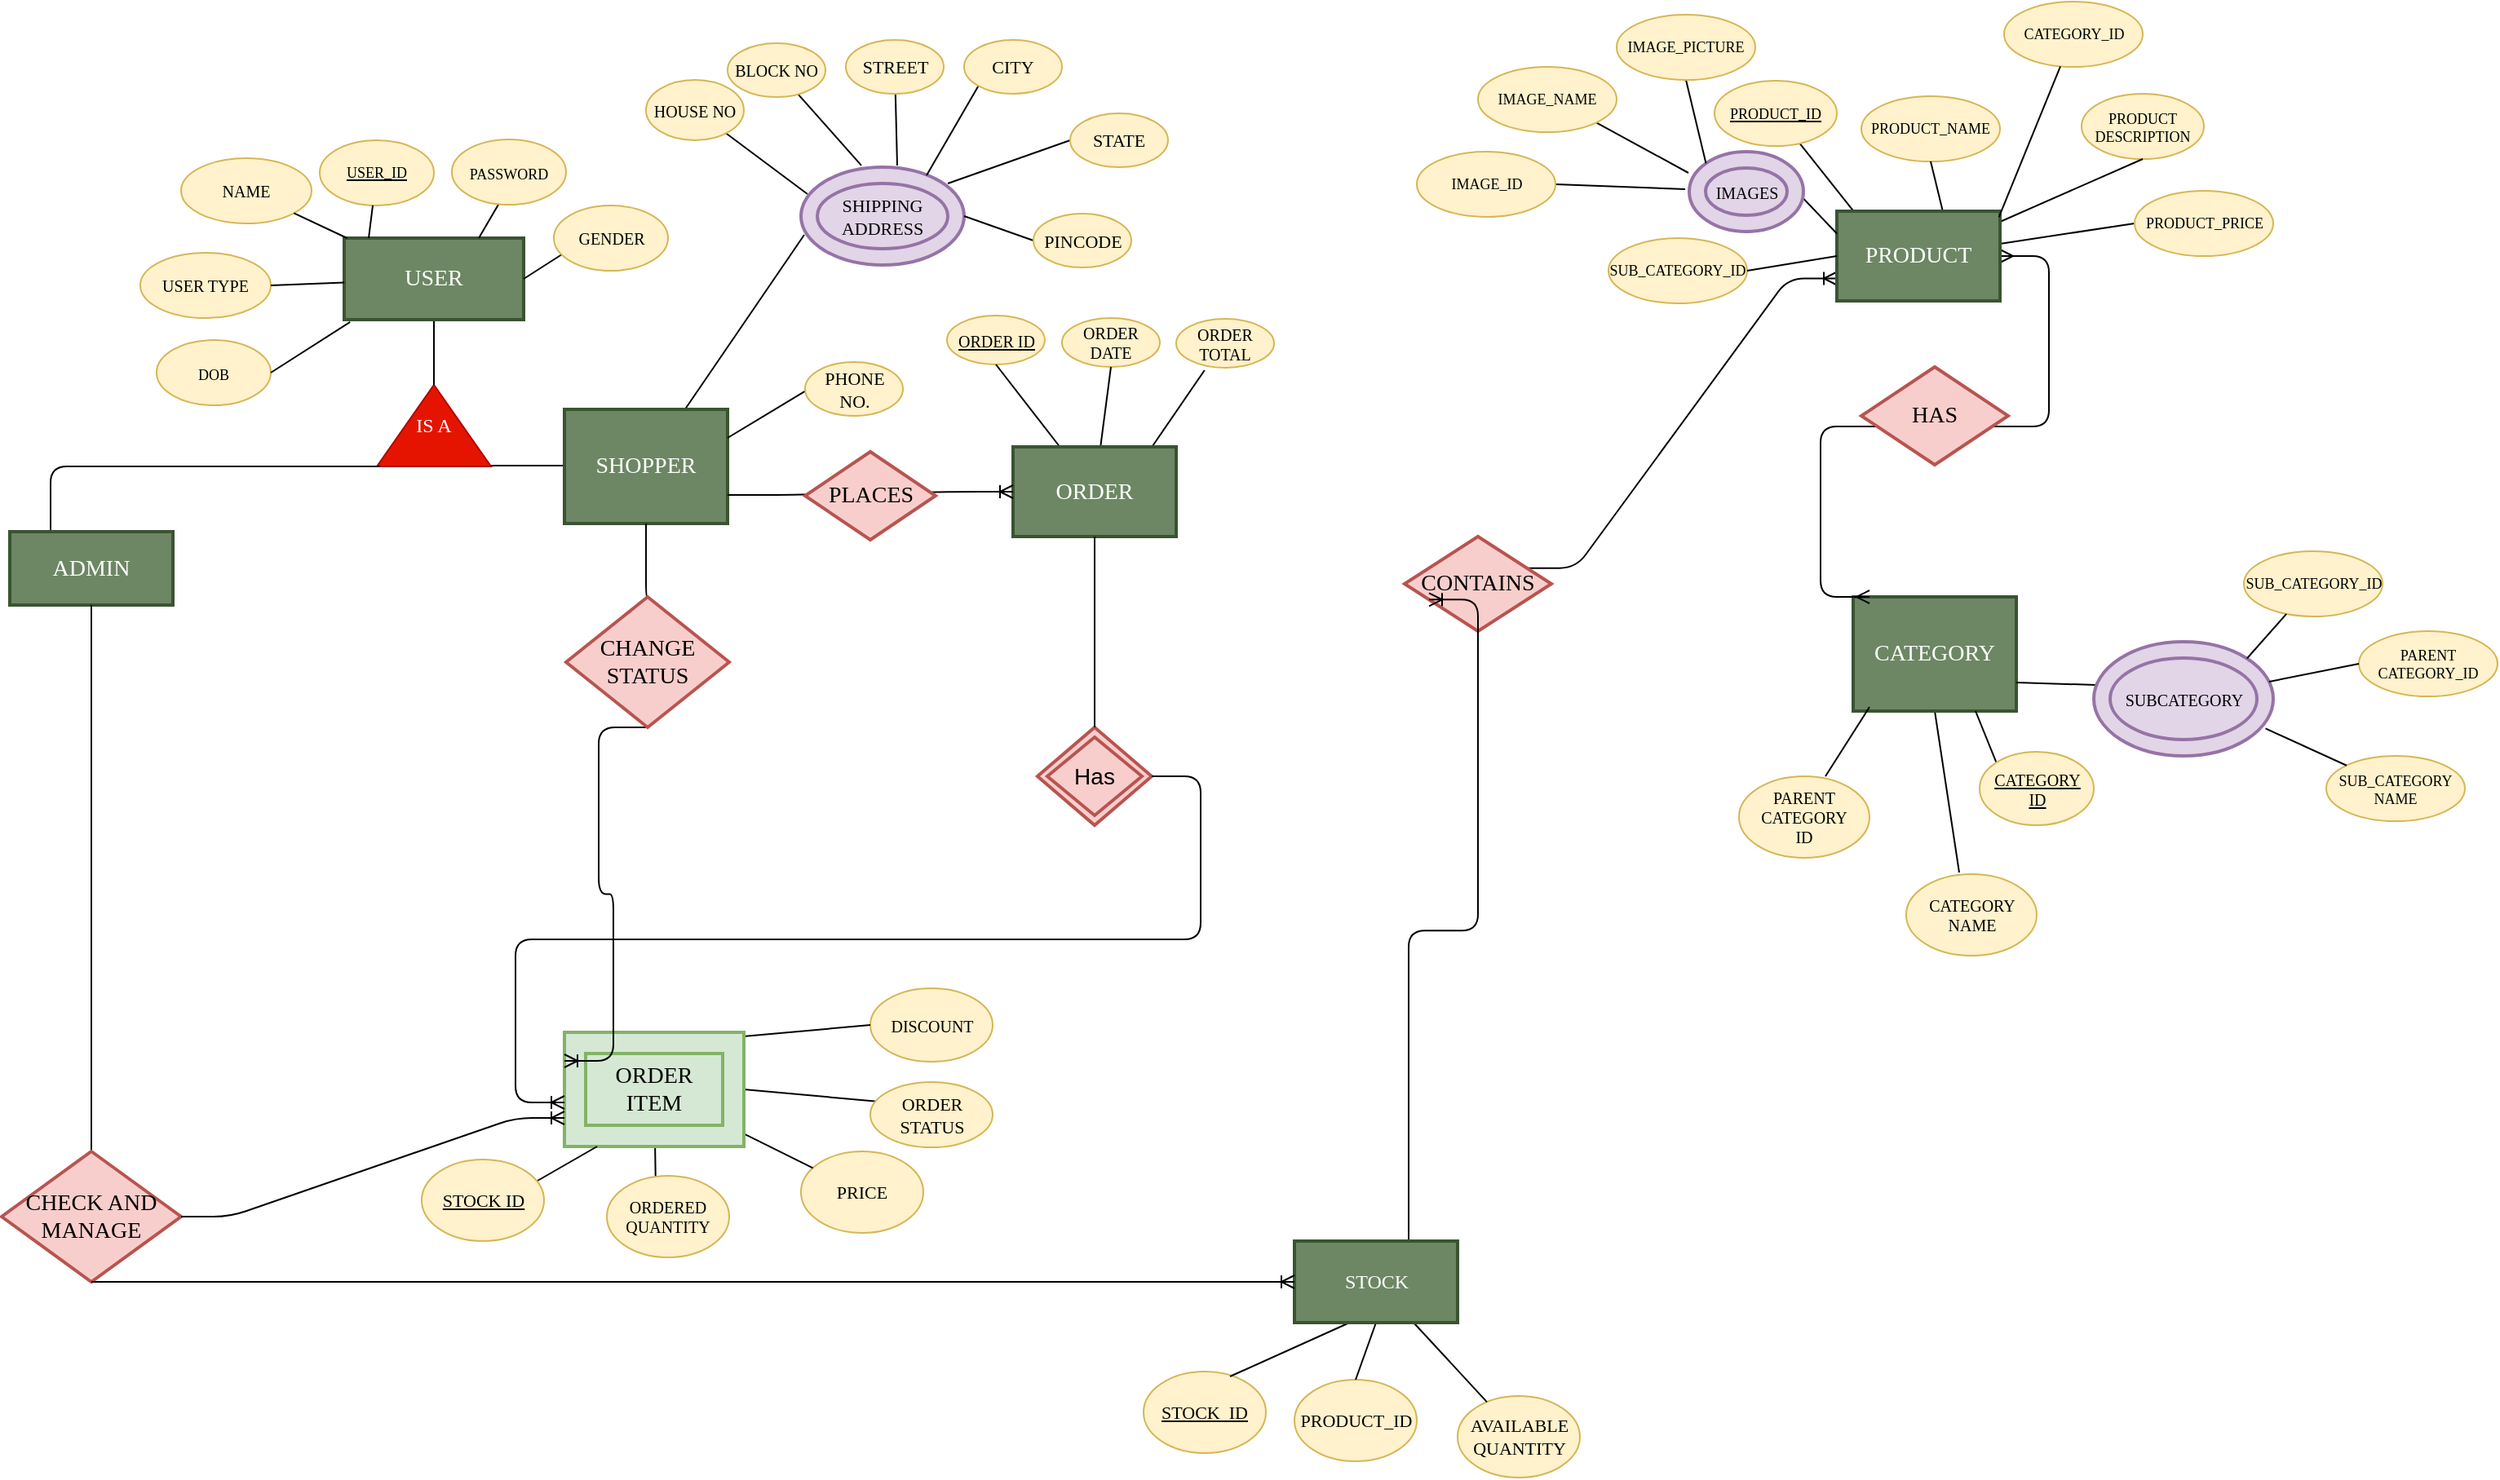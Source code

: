<mxfile version="11.1.4" type="device"><diagram id="5FS2p9mMemSjXKlj38rd" name="Page-1"><mxGraphModel dx="1909" dy="1610" grid="1" gridSize="10" guides="1" tooltips="1" connect="1" arrows="1" fold="1" page="1" pageScale="1" pageWidth="850" pageHeight="1100" background="none" math="0" shadow="0"><root><mxCell id="0"/><mxCell id="1" parent="0"/><mxCell id="B84buUnX8Kc93xSPTVgv-32" value="" style="endArrow=none;html=1;entryX=0.5;entryY=1;entryDx=0;entryDy=0;" edge="1" parent="1" target="MUMK43jjmQQIiOx07tTH-18"><mxGeometry width="50" height="50" relative="1" as="geometry"><mxPoint x="1015" y="429" as="sourcePoint"/><mxPoint x="1015" y="322.5" as="targetPoint"/></mxGeometry></mxCell><mxCell id="gsHLQuhMeZwqLPP3JGIa-2" value="IS A" style="triangle;whiteSpace=wrap;html=1;direction=north;fontFamily=Times New Roman;fillColor=#e51400;strokeColor=#B20000;fontColor=#ffffff;" parent="1" vertex="1"><mxGeometry x="45" y="130" width="70" height="50" as="geometry"/></mxCell><mxCell id="gsHLQuhMeZwqLPP3JGIa-4" value="" style="endArrow=none;html=1;exitX=1;exitY=0.5;exitDx=0;exitDy=0;entryX=0.5;entryY=1;entryDx=0;entryDy=0;" parent="1" source="gsHLQuhMeZwqLPP3JGIa-2" edge="1"><mxGeometry width="50" height="50" relative="1" as="geometry"><mxPoint x="70" y="170" as="sourcePoint"/><mxPoint x="80" y="90" as="targetPoint"/></mxGeometry></mxCell><mxCell id="gsHLQuhMeZwqLPP3JGIa-5" value="" style="endArrow=none;html=1;" parent="1" edge="1"><mxGeometry width="50" height="50" relative="1" as="geometry"><mxPoint x="115" y="179.5" as="sourcePoint"/><mxPoint x="165" y="179.5" as="targetPoint"/></mxGeometry></mxCell><mxCell id="gsHLQuhMeZwqLPP3JGIa-6" value="" style="endArrow=none;html=1;entryX=0.25;entryY=0;entryDx=0;entryDy=0;" parent="1" edge="1" target="gsHLQuhMeZwqLPP3JGIa-12"><mxGeometry width="50" height="50" relative="1" as="geometry"><mxPoint x="47" y="180" as="sourcePoint"/><mxPoint x="-150" y="180" as="targetPoint"/><Array as="points"><mxPoint x="-155" y="180"/></Array></mxGeometry></mxCell><mxCell id="gsHLQuhMeZwqLPP3JGIa-11" value="USER" style="strokeWidth=2;whiteSpace=wrap;html=1;align=center;fontSize=14;fontFamily=Times New Roman;fillColor=#6d8764;strokeColor=#3A5431;fontColor=#ffffff;" parent="1" vertex="1"><mxGeometry x="25" y="40" width="110" height="50" as="geometry"/></mxCell><mxCell id="gsHLQuhMeZwqLPP3JGIa-12" value="ADMIN" style="strokeWidth=2;whiteSpace=wrap;html=1;align=center;fontSize=14;fontFamily=Times New Roman;fillColor=#6d8764;strokeColor=#3A5431;fontColor=#ffffff;" parent="1" vertex="1"><mxGeometry x="-180" y="220" width="100" height="45" as="geometry"/></mxCell><mxCell id="gsHLQuhMeZwqLPP3JGIa-14" value="USER_ID" style="ellipse;whiteSpace=wrap;html=1;fontSize=9;fontFamily=Times New Roman;fontStyle=4;fillColor=#fff2cc;strokeColor=#d6b656;" parent="1" vertex="1"><mxGeometry x="10" y="-20" width="70" height="40" as="geometry"/></mxCell><mxCell id="gsHLQuhMeZwqLPP3JGIa-17" value="" style="endArrow=none;html=1;exitX=0.75;exitY=0;exitDx=0;exitDy=0;" parent="1" source="gsHLQuhMeZwqLPP3JGIa-11" edge="1"><mxGeometry width="50" height="50" relative="1" as="geometry"><mxPoint x="95" y="45" as="sourcePoint"/><mxPoint x="125" y="10" as="targetPoint"/></mxGeometry></mxCell><mxCell id="gsHLQuhMeZwqLPP3JGIa-16" value="&lt;font style=&quot;font-size: 9px&quot; face=&quot;Times New Roman&quot;&gt;PASSWORD&lt;/font&gt;" style="ellipse;whiteSpace=wrap;html=1;fillColor=#fff2cc;strokeColor=#d6b656;" parent="1" vertex="1"><mxGeometry x="91" y="-20.5" width="70" height="40" as="geometry"/></mxCell><mxCell id="gsHLQuhMeZwqLPP3JGIa-18" value="" style="endArrow=none;html=1;" parent="1" target="gsHLQuhMeZwqLPP3JGIa-14" edge="1"><mxGeometry width="50" height="50" relative="1" as="geometry"><mxPoint x="40" y="40" as="sourcePoint"/><mxPoint x="90" y="-10" as="targetPoint"/></mxGeometry></mxCell><mxCell id="gsHLQuhMeZwqLPP3JGIa-21" value="PRODUCT_NAME" style="ellipse;whiteSpace=wrap;html=1;fontFamily=Times New Roman;fontSize=9;fillColor=#fff2cc;strokeColor=#d6b656;" parent="1" vertex="1"><mxGeometry x="955" y="-47" width="85" height="40" as="geometry"/></mxCell><mxCell id="gsHLQuhMeZwqLPP3JGIa-23" value="PRODUCT&lt;br&gt;DESCRIPTION" style="ellipse;whiteSpace=wrap;html=1;fontFamily=Times New Roman;fontSize=9;fillColor=#fff2cc;strokeColor=#d6b656;" parent="1" vertex="1"><mxGeometry x="1090" y="-48.5" width="75" height="40" as="geometry"/></mxCell><mxCell id="gsHLQuhMeZwqLPP3JGIa-24" value="" style="endArrow=none;html=1;fontFamily=Times New Roman;fontSize=9;entryX=0;entryY=0.5;entryDx=0;entryDy=0;" parent="1" source="gsHLQuhMeZwqLPP3JGIa-19" edge="1" target="gsHLQuhMeZwqLPP3JGIa-22"><mxGeometry width="50" height="50" relative="1" as="geometry"><mxPoint x="730" y="57.5" as="sourcePoint"/><mxPoint x="780" y="7.5" as="targetPoint"/></mxGeometry></mxCell><mxCell id="gsHLQuhMeZwqLPP3JGIa-25" value="" style="endArrow=none;html=1;fontFamily=Times New Roman;fontSize=9;entryX=0.5;entryY=1;entryDx=0;entryDy=0;exitX=1;exitY=0.118;exitDx=0;exitDy=0;exitPerimeter=0;" parent="1" target="gsHLQuhMeZwqLPP3JGIa-23" edge="1" source="gsHLQuhMeZwqLPP3JGIa-19"><mxGeometry width="50" height="50" relative="1" as="geometry"><mxPoint x="708" y="30" as="sourcePoint"/><mxPoint x="720" y="7" as="targetPoint"/></mxGeometry></mxCell><mxCell id="gsHLQuhMeZwqLPP3JGIa-26" value="" style="endArrow=none;html=1;fontFamily=Times New Roman;fontSize=9;exitX=0.5;exitY=1;exitDx=0;exitDy=0;" parent="1" edge="1" source="gsHLQuhMeZwqLPP3JGIa-21"><mxGeometry width="50" height="50" relative="1" as="geometry"><mxPoint x="973.5" y="-10" as="sourcePoint"/><mxPoint x="1006.5" y="30" as="targetPoint"/></mxGeometry></mxCell><mxCell id="gsHLQuhMeZwqLPP3JGIa-27" value="" style="endArrow=none;html=1;fontFamily=Times New Roman;fontSize=9;entryX=0.11;entryY=0.017;entryDx=0;entryDy=0;entryPerimeter=0;" parent="1" target="gsHLQuhMeZwqLPP3JGIa-19" edge="1" source="gsHLQuhMeZwqLPP3JGIa-20"><mxGeometry width="50" height="50" relative="1" as="geometry"><mxPoint x="565" y="30" as="sourcePoint"/><mxPoint x="630" y="20" as="targetPoint"/></mxGeometry></mxCell><mxCell id="gsHLQuhMeZwqLPP3JGIa-22" value="PRODUCT_PRICE" style="ellipse;whiteSpace=wrap;html=1;fontFamily=Times New Roman;fontSize=9;fillColor=#fff2cc;strokeColor=#d6b656;" parent="1" vertex="1"><mxGeometry x="1122.5" y="11" width="85" height="40" as="geometry"/></mxCell><mxCell id="MUMK43jjmQQIiOx07tTH-2" value="" style="endArrow=none;html=1;fontFamily=Times New Roman;fontSize=11;exitX=0.04;exitY=0.275;exitDx=0;exitDy=0;exitPerimeter=0;" parent="1" edge="1" target="MUMK43jjmQQIiOx07tTH-13" source="MUMK43jjmQQIiOx07tTH-1"><mxGeometry width="50" height="50" relative="1" as="geometry"><mxPoint x="250" y="20" as="sourcePoint"/><mxPoint x="210" y="-30" as="targetPoint"/></mxGeometry></mxCell><mxCell id="MUMK43jjmQQIiOx07tTH-3" value="" style="endArrow=none;html=1;fontFamily=Times New Roman;fontSize=11;exitX=0.37;exitY=-0.017;exitDx=0;exitDy=0;exitPerimeter=0;" parent="1" source="MUMK43jjmQQIiOx07tTH-1" edge="1" target="MUMK43jjmQQIiOx07tTH-12"><mxGeometry width="50" height="50" relative="1" as="geometry"><mxPoint x="280" as="sourcePoint"/><mxPoint x="260" y="-60" as="targetPoint"/></mxGeometry></mxCell><mxCell id="MUMK43jjmQQIiOx07tTH-1" value="SHIPPING ADDRESS" style="ellipse;shape=doubleEllipse;margin=10;strokeWidth=2;fontSize=11;whiteSpace=wrap;html=1;align=center;fontFamily=Times New Roman;fillColor=#e1d5e7;strokeColor=#9673a6;" parent="1" vertex="1"><mxGeometry x="305" y="-3.5" width="100" height="60" as="geometry"/></mxCell><mxCell id="MUMK43jjmQQIiOx07tTH-4" value="" style="endArrow=none;html=1;fontFamily=Times New Roman;fontSize=11;exitX=0.59;exitY=-0.017;exitDx=0;exitDy=0;exitPerimeter=0;" parent="1" source="MUMK43jjmQQIiOx07tTH-1" edge="1" target="MUMK43jjmQQIiOx07tTH-11"><mxGeometry width="50" height="50" relative="1" as="geometry"><mxPoint x="280" as="sourcePoint"/><mxPoint x="303" y="-54.5" as="targetPoint"/></mxGeometry></mxCell><mxCell id="MUMK43jjmQQIiOx07tTH-5" value="" style="endArrow=none;html=1;fontFamily=Times New Roman;fontSize=11;exitX=0.77;exitY=0.083;exitDx=0;exitDy=0;exitPerimeter=0;entryX=0;entryY=1;entryDx=0;entryDy=0;" parent="1" source="MUMK43jjmQQIiOx07tTH-1" edge="1" target="MUMK43jjmQQIiOx07tTH-10"><mxGeometry width="50" height="50" relative="1" as="geometry"><mxPoint x="300" y="10" as="sourcePoint"/><mxPoint x="340" y="-30" as="targetPoint"/></mxGeometry></mxCell><mxCell id="MUMK43jjmQQIiOx07tTH-6" value="" style="endArrow=none;html=1;fontFamily=Times New Roman;fontSize=11;exitX=0.9;exitY=0.167;exitDx=0;exitDy=0;exitPerimeter=0;entryX=0;entryY=0.5;entryDx=0;entryDy=0;" parent="1" source="MUMK43jjmQQIiOx07tTH-1" edge="1" target="MUMK43jjmQQIiOx07tTH-9"><mxGeometry width="50" height="50" relative="1" as="geometry"><mxPoint x="319" y="20" as="sourcePoint"/><mxPoint x="380" y="-10" as="targetPoint"/></mxGeometry></mxCell><mxCell id="MUMK43jjmQQIiOx07tTH-7" value="" style="endArrow=none;html=1;fontFamily=Times New Roman;fontSize=11;exitX=1;exitY=0.5;exitDx=0;exitDy=0;entryX=0;entryY=0.5;entryDx=0;entryDy=0;" parent="1" source="MUMK43jjmQQIiOx07tTH-1" edge="1" target="MUMK43jjmQQIiOx07tTH-8"><mxGeometry width="50" height="50" relative="1" as="geometry"><mxPoint x="370" y="64.98" as="sourcePoint"/><mxPoint x="370" y="40" as="targetPoint"/></mxGeometry></mxCell><mxCell id="MUMK43jjmQQIiOx07tTH-8" value="PINCODE" style="ellipse;whiteSpace=wrap;html=1;fontFamily=Times New Roman;fontSize=11;fillColor=#fff2cc;strokeColor=#d6b656;" parent="1" vertex="1"><mxGeometry x="447.5" y="25" width="60" height="33" as="geometry"/></mxCell><mxCell id="MUMK43jjmQQIiOx07tTH-9" value="STATE" style="ellipse;whiteSpace=wrap;html=1;fontFamily=Times New Roman;fontSize=11;fillColor=#fff2cc;strokeColor=#d6b656;" parent="1" vertex="1"><mxGeometry x="470" y="-36.5" width="60" height="33" as="geometry"/></mxCell><mxCell id="MUMK43jjmQQIiOx07tTH-10" value="CITY" style="ellipse;whiteSpace=wrap;html=1;fontFamily=Times New Roman;fontSize=11;fillColor=#fff2cc;strokeColor=#d6b656;" parent="1" vertex="1"><mxGeometry x="405" y="-81.5" width="60" height="33" as="geometry"/></mxCell><mxCell id="MUMK43jjmQQIiOx07tTH-11" value="STREET" style="ellipse;whiteSpace=wrap;html=1;fontFamily=Times New Roman;fontSize=11;fillColor=#fff2cc;strokeColor=#d6b656;" parent="1" vertex="1"><mxGeometry x="332.5" y="-81.5" width="60" height="33" as="geometry"/></mxCell><mxCell id="MUMK43jjmQQIiOx07tTH-12" value="BLOCK NO" style="ellipse;whiteSpace=wrap;html=1;fontFamily=Times New Roman;fontSize=10;fillColor=#fff2cc;strokeColor=#d6b656;" parent="1" vertex="1"><mxGeometry x="260" y="-79.5" width="60" height="33" as="geometry"/></mxCell><mxCell id="MUMK43jjmQQIiOx07tTH-13" value="HOUSE NO" style="ellipse;whiteSpace=wrap;html=1;fontFamily=Times New Roman;fontSize=10;fillColor=#fff2cc;strokeColor=#d6b656;" parent="1" vertex="1"><mxGeometry x="210" y="-57" width="60" height="37" as="geometry"/></mxCell><mxCell id="MUMK43jjmQQIiOx07tTH-14" value="" style="endArrow=none;html=1;fontFamily=Times New Roman;fontSize=10;entryX=0.02;entryY=0.692;entryDx=0;entryDy=0;entryPerimeter=0;" parent="1" source="gsHLQuhMeZwqLPP3JGIa-13" edge="1" target="MUMK43jjmQQIiOx07tTH-1"><mxGeometry width="50" height="50" relative="1" as="geometry"><mxPoint x="190" y="140" as="sourcePoint"/><mxPoint x="240" y="65" as="targetPoint"/></mxGeometry></mxCell><mxCell id="MUMK43jjmQQIiOx07tTH-15" value="NAME" style="ellipse;whiteSpace=wrap;html=1;fontFamily=Times New Roman;fontSize=10;fillColor=#fff2cc;strokeColor=#d6b656;" parent="1" vertex="1"><mxGeometry x="-75" y="-9" width="80" height="40" as="geometry"/></mxCell><mxCell id="MUMK43jjmQQIiOx07tTH-17" value="" style="endArrow=none;html=1;fontFamily=Times New Roman;fontSize=10;" parent="1" target="MUMK43jjmQQIiOx07tTH-15" edge="1" source="gsHLQuhMeZwqLPP3JGIa-11"><mxGeometry width="50" height="50" relative="1" as="geometry"><mxPoint x="20" y="60" as="sourcePoint"/><mxPoint x="170" y="110" as="targetPoint"/></mxGeometry></mxCell><mxCell id="gsHLQuhMeZwqLPP3JGIa-13" value="SHOPPER" style="strokeWidth=2;whiteSpace=wrap;html=1;align=center;fontSize=14;fontFamily=Times New Roman;fillColor=#6d8764;strokeColor=#3A5431;fontColor=#ffffff;" parent="1" vertex="1"><mxGeometry x="160" y="145" width="100" height="70" as="geometry"/></mxCell><mxCell id="MUMK43jjmQQIiOx07tTH-18" value="CATEGORY" style="strokeWidth=2;whiteSpace=wrap;html=1;align=center;fontSize=14;fontFamily=Times New Roman;fillColor=#6d8764;strokeColor=#3A5431;fontColor=#ffffff;" parent="1" vertex="1"><mxGeometry x="950" y="260" width="100" height="70" as="geometry"/></mxCell><mxCell id="MUMK43jjmQQIiOx07tTH-19" value="PARENT CATEGORY&lt;br&gt;ID" style="ellipse;whiteSpace=wrap;html=1;fontFamily=Times New Roman;fontSize=10;fillColor=#fff2cc;strokeColor=#d6b656;" parent="1" vertex="1"><mxGeometry x="880" y="370" width="80" height="50" as="geometry"/></mxCell><mxCell id="MUMK43jjmQQIiOx07tTH-23" value="" style="endArrow=none;html=1;fontFamily=Times New Roman;fontSize=10;entryX=0.75;entryY=1;entryDx=0;entryDy=0;exitX=0;exitY=0;exitDx=0;exitDy=0;" parent="1" source="MUMK43jjmQQIiOx07tTH-22" target="MUMK43jjmQQIiOx07tTH-18" edge="1"><mxGeometry width="50" height="50" relative="1" as="geometry"><mxPoint x="547.5" y="320" as="sourcePoint"/><mxPoint x="597.5" y="270" as="targetPoint"/></mxGeometry></mxCell><mxCell id="MUMK43jjmQQIiOx07tTH-24" value="" style="endArrow=none;html=1;fontFamily=Times New Roman;fontSize=10;" parent="1" edge="1"><mxGeometry width="50" height="50" relative="1" as="geometry"><mxPoint x="933" y="370" as="sourcePoint"/><mxPoint x="960" y="327.5" as="targetPoint"/></mxGeometry></mxCell><mxCell id="MUMK43jjmQQIiOx07tTH-25" value="" style="endArrow=none;html=1;fontFamily=Times New Roman;fontSize=10;entryX=1;entryY=0.75;entryDx=0;entryDy=0;exitX=0.014;exitY=0.379;exitDx=0;exitDy=0;exitPerimeter=0;" parent="1" target="MUMK43jjmQQIiOx07tTH-18" edge="1" source="MUMK43jjmQQIiOx07tTH-20"><mxGeometry width="50" height="50" relative="1" as="geometry"><mxPoint x="730" y="355" as="sourcePoint"/><mxPoint x="780" y="305" as="targetPoint"/></mxGeometry></mxCell><mxCell id="MUMK43jjmQQIiOx07tTH-20" value="SUBCATEGORY" style="ellipse;shape=doubleEllipse;margin=10;strokeWidth=2;fontSize=10;whiteSpace=wrap;html=1;align=center;fontFamily=Times New Roman;fillColor=#e1d5e7;strokeColor=#9673a6;" parent="1" vertex="1"><mxGeometry x="1097.5" y="287.5" width="110" height="70" as="geometry"/></mxCell><mxCell id="MUMK43jjmQQIiOx07tTH-33" value="DISCOUNT" style="ellipse;whiteSpace=wrap;html=1;fontFamily=Times New Roman;fontSize=10;fillColor=#fff2cc;strokeColor=#d6b656;" parent="1" vertex="1"><mxGeometry x="347.5" y="500" width="75" height="45" as="geometry"/></mxCell><mxCell id="MUMK43jjmQQIiOx07tTH-35" value="PRICE" style="ellipse;whiteSpace=wrap;html=1;fontFamily=Times New Roman;fontSize=11;fillColor=#fff2cc;strokeColor=#d6b656;" parent="1" vertex="1"><mxGeometry x="305" y="600" width="75" height="50" as="geometry"/></mxCell><mxCell id="MUMK43jjmQQIiOx07tTH-36" value="" style="endArrow=none;html=1;fontFamily=Times New Roman;fontSize=11;entryX=1;entryY=0.5;entryDx=0;entryDy=0;exitX=0.073;exitY=0.3;exitDx=0;exitDy=0;exitPerimeter=0;" parent="1" target="MUMK43jjmQQIiOx07tTH-29" edge="1" source="T2the-aA_oYm8zHLaOzt-7"><mxGeometry width="50" height="50" relative="1" as="geometry"><mxPoint x="130" y="575" as="sourcePoint"/><mxPoint x="155" y="524.5" as="targetPoint"/></mxGeometry></mxCell><mxCell id="MUMK43jjmQQIiOx07tTH-37" value="" style="endArrow=none;html=1;fontFamily=Times New Roman;fontSize=11;" parent="1" target="MUMK43jjmQQIiOx07tTH-29" edge="1" source="MUMK43jjmQQIiOx07tTH-35"><mxGeometry width="50" height="50" relative="1" as="geometry"><mxPoint x="197.5" y="599.5" as="sourcePoint"/><mxPoint x="222.5" y="549" as="targetPoint"/></mxGeometry></mxCell><mxCell id="MUMK43jjmQQIiOx07tTH-38" value="" style="endArrow=none;html=1;fontFamily=Times New Roman;fontSize=11;" parent="1" target="MUMK43jjmQQIiOx07tTH-29" edge="1"><mxGeometry width="50" height="50" relative="1" as="geometry"><mxPoint x="216" y="625" as="sourcePoint"/><mxPoint x="153" y="496" as="targetPoint"/></mxGeometry></mxCell><mxCell id="T2the-aA_oYm8zHLaOzt-1" value="ORDER ID" style="ellipse;whiteSpace=wrap;html=1;fontSize=10;fontFamily=Times New Roman;fontStyle=4;fillColor=#fff2cc;strokeColor=#d6b656;" parent="1" vertex="1"><mxGeometry x="394.5" y="87.5" width="60" height="30" as="geometry"/></mxCell><mxCell id="T2the-aA_oYm8zHLaOzt-2" value="ORDER DATE" style="ellipse;whiteSpace=wrap;html=1;fontFamily=Times New Roman;fontSize=10;fillColor=#fff2cc;strokeColor=#d6b656;" parent="1" vertex="1"><mxGeometry x="465" y="89" width="60" height="30" as="geometry"/></mxCell><mxCell id="T2the-aA_oYm8zHLaOzt-3" value="ORDER TOTAL" style="ellipse;whiteSpace=wrap;html=1;fontFamily=Times New Roman;fontSize=10;fillColor=#fff2cc;strokeColor=#d6b656;" parent="1" vertex="1"><mxGeometry x="535" y="89.5" width="60" height="30" as="geometry"/></mxCell><mxCell id="T2the-aA_oYm8zHLaOzt-4" value="" style="endArrow=none;html=1;exitX=0.5;exitY=1;exitDx=0;exitDy=0;" parent="1" source="T2the-aA_oYm8zHLaOzt-2" target="MUMK43jjmQQIiOx07tTH-28" edge="1"><mxGeometry width="50" height="50" relative="1" as="geometry"><mxPoint x="560" y="150" as="sourcePoint"/><mxPoint x="160" y="340" as="targetPoint"/></mxGeometry></mxCell><mxCell id="T2the-aA_oYm8zHLaOzt-5" value="" style="endArrow=none;html=1;exitX=0.5;exitY=1;exitDx=0;exitDy=0;" parent="1" source="T2the-aA_oYm8zHLaOzt-1" edge="1" target="MUMK43jjmQQIiOx07tTH-28"><mxGeometry width="50" height="50" relative="1" as="geometry"><mxPoint x="117.5" y="327.51" as="sourcePoint"/><mxPoint x="500" y="160" as="targetPoint"/><Array as="points"/></mxGeometry></mxCell><mxCell id="T2the-aA_oYm8zHLaOzt-6" value="" style="endArrow=none;html=1;exitX=0.29;exitY=1.05;exitDx=0;exitDy=0;entryX=0.843;entryY=0.023;entryDx=0;entryDy=0;exitPerimeter=0;entryPerimeter=0;" parent="1" source="T2the-aA_oYm8zHLaOzt-3" edge="1" target="MUMK43jjmQQIiOx07tTH-28"><mxGeometry width="50" height="50" relative="1" as="geometry"><mxPoint x="143.713" y="292.393" as="sourcePoint"/><mxPoint x="170" y="340" as="targetPoint"/></mxGeometry></mxCell><mxCell id="MUMK43jjmQQIiOx07tTH-28" value="ORDER" style="strokeWidth=2;whiteSpace=wrap;html=1;align=center;fontSize=14;fontFamily=Times New Roman;fillColor=#6d8764;strokeColor=#3A5431;fontColor=#ffffff;" parent="1" vertex="1"><mxGeometry x="435" y="168" width="100" height="55" as="geometry"/></mxCell><mxCell id="T2the-aA_oYm8zHLaOzt-7" value="ORDER STATUS" style="ellipse;whiteSpace=wrap;html=1;fontFamily=Times New Roman;fontSize=11;fillColor=#fff2cc;strokeColor=#d6b656;" parent="1" vertex="1"><mxGeometry x="347.5" y="557.5" width="75" height="40" as="geometry"/></mxCell><mxCell id="T2the-aA_oYm8zHLaOzt-8" value="" style="endArrow=none;html=1;fontFamily=Times New Roman;fontSize=10;exitX=0;exitY=0.5;exitDx=0;exitDy=0;" parent="1" source="MUMK43jjmQQIiOx07tTH-33" edge="1"><mxGeometry width="50" height="50" relative="1" as="geometry"><mxPoint x="247.5" y="570" as="sourcePoint"/><mxPoint x="264" y="530" as="targetPoint"/></mxGeometry></mxCell><mxCell id="MUMK43jjmQQIiOx07tTH-29" value="ORDER ITEM" style="shape=ext;strokeWidth=2;margin=10;double=1;whiteSpace=wrap;html=1;align=center;fontSize=14;fontFamily=Times New Roman;fillColor=#d5e8d4;strokeColor=#82b366;" parent="1" vertex="1"><mxGeometry x="160" y="527" width="110" height="70" as="geometry"/></mxCell><mxCell id="T2the-aA_oYm8zHLaOzt-11" value="STOCK_ID" style="ellipse;whiteSpace=wrap;html=1;fontFamily=Times New Roman;fontSize=11;fontStyle=4;fillColor=#fff2cc;strokeColor=#d6b656;" parent="1" vertex="1"><mxGeometry x="515" y="735" width="75" height="50" as="geometry"/></mxCell><mxCell id="T2the-aA_oYm8zHLaOzt-12" value="PRODUCT_ID" style="ellipse;whiteSpace=wrap;html=1;fontFamily=Times New Roman;fontSize=11;fillColor=#fff2cc;strokeColor=#d6b656;" parent="1" vertex="1"><mxGeometry x="607.5" y="740" width="75" height="50" as="geometry"/></mxCell><mxCell id="T2the-aA_oYm8zHLaOzt-13" value="AVAILABLE QUANTITY" style="ellipse;whiteSpace=wrap;html=1;fontFamily=Times New Roman;fontSize=11;fillColor=#fff2cc;strokeColor=#d6b656;" parent="1" vertex="1"><mxGeometry x="707.5" y="750" width="75" height="50" as="geometry"/></mxCell><mxCell id="T2the-aA_oYm8zHLaOzt-14" value="" style="endArrow=none;html=1;fontFamily=Times New Roman;fontSize=12;exitX=0.707;exitY=0.06;exitDx=0;exitDy=0;exitPerimeter=0;entryX=0.36;entryY=0.98;entryDx=0;entryDy=0;entryPerimeter=0;" parent="1" source="T2the-aA_oYm8zHLaOzt-11" target="T2the-aA_oYm8zHLaOzt-10" edge="1"><mxGeometry width="50" height="50" relative="1" as="geometry"><mxPoint x="375" y="525" as="sourcePoint"/><mxPoint x="425" y="475" as="targetPoint"/></mxGeometry></mxCell><mxCell id="T2the-aA_oYm8zHLaOzt-15" value="" style="endArrow=none;html=1;fontFamily=Times New Roman;fontSize=12;exitX=0.5;exitY=0;exitDx=0;exitDy=0;entryX=0.5;entryY=1;entryDx=0;entryDy=0;" parent="1" source="T2the-aA_oYm8zHLaOzt-12" target="T2the-aA_oYm8zHLaOzt-10" edge="1"><mxGeometry width="50" height="50" relative="1" as="geometry"><mxPoint x="423.025" y="528" as="sourcePoint"/><mxPoint x="431" y="499" as="targetPoint"/></mxGeometry></mxCell><mxCell id="T2the-aA_oYm8zHLaOzt-16" value="" style="endArrow=none;html=1;fontFamily=Times New Roman;fontSize=12;" parent="1" source="T2the-aA_oYm8zHLaOzt-13" target="T2the-aA_oYm8zHLaOzt-10" edge="1"><mxGeometry width="50" height="50" relative="1" as="geometry"><mxPoint x="433.025" y="538" as="sourcePoint"/><mxPoint x="441" y="509" as="targetPoint"/></mxGeometry></mxCell><mxCell id="T2the-aA_oYm8zHLaOzt-20" value="Has" style="shape=rhombus;double=1;strokeWidth=2;fontSize=17;perimeter=rhombusPerimeter;whiteSpace=wrap;html=1;align=center;fontSize=14;fillColor=#f8cecc;strokeColor=#b85450;" parent="1" vertex="1"><mxGeometry x="450" y="340" width="70" height="60" as="geometry"/></mxCell><mxCell id="T2the-aA_oYm8zHLaOzt-22" value="" style="edgeStyle=entityRelationEdgeStyle;fontSize=12;html=1;endArrow=ERoneToMany;exitX=1;exitY=0.75;exitDx=0;exitDy=0;entryX=0;entryY=0.5;entryDx=0;entryDy=0;" parent="1" source="gsHLQuhMeZwqLPP3JGIa-13" target="MUMK43jjmQQIiOx07tTH-28" edge="1"><mxGeometry width="100" height="100" relative="1" as="geometry"><mxPoint x="270" y="200" as="sourcePoint"/><mxPoint x="430" y="198" as="targetPoint"/></mxGeometry></mxCell><mxCell id="T2the-aA_oYm8zHLaOzt-23" value="PLACES" style="shape=rhombus;strokeWidth=2;fontSize=12;perimeter=rhombusPerimeter;whiteSpace=wrap;html=1;align=center;fontSize=14;fontFamily=Times New Roman;fillColor=#f8cecc;strokeColor=#b85450;" parent="1" vertex="1"><mxGeometry x="307.5" y="171" width="80" height="54" as="geometry"/></mxCell><mxCell id="T2the-aA_oYm8zHLaOzt-24" value="" style="edgeStyle=entityRelationEdgeStyle;fontSize=12;html=1;endArrow=ERmany;startArrow=ERmany;exitX=1;exitY=0.5;exitDx=0;exitDy=0;" parent="1" source="gsHLQuhMeZwqLPP3JGIa-19" edge="1"><mxGeometry width="100" height="100" relative="1" as="geometry"><mxPoint x="630" y="145" as="sourcePoint"/><mxPoint x="960" y="260" as="targetPoint"/></mxGeometry></mxCell><mxCell id="T2the-aA_oYm8zHLaOzt-25" value="HAS" style="shape=rhombus;strokeWidth=2;fontSize=17;perimeter=rhombusPerimeter;whiteSpace=wrap;html=1;align=center;fontSize=14;fontFamily=Times New Roman;fillColor=#f8cecc;strokeColor=#b85450;" parent="1" vertex="1"><mxGeometry x="955" y="119" width="90" height="60" as="geometry"/></mxCell><mxCell id="T2the-aA_oYm8zHLaOzt-43" value="" style="edgeStyle=entityRelationEdgeStyle;fontSize=12;html=1;endArrow=ERoneToMany;exitX=0.5;exitY=1;exitDx=0;exitDy=0;entryX=0;entryY=0.25;entryDx=0;entryDy=0;" parent="1" target="MUMK43jjmQQIiOx07tTH-29" edge="1" source="T2the-aA_oYm8zHLaOzt-55"><mxGeometry width="100" height="100" relative="1" as="geometry"><mxPoint x="370" y="420" as="sourcePoint"/><mxPoint x="160" y="500" as="targetPoint"/></mxGeometry></mxCell><mxCell id="T2the-aA_oYm8zHLaOzt-51" value="" style="endArrow=none;html=1;fontFamily=Times New Roman;fontSize=12;exitX=0.5;exitY=1;exitDx=0;exitDy=0;entryX=0.5;entryY=0;entryDx=0;entryDy=0;" parent="1" source="gsHLQuhMeZwqLPP3JGIa-13" edge="1" target="T2the-aA_oYm8zHLaOzt-55"><mxGeometry width="50" height="50" relative="1" as="geometry"><mxPoint x="295" y="189" as="sourcePoint"/><mxPoint x="320" y="380" as="targetPoint"/><Array as="points"><mxPoint x="210" y="260"/></Array></mxGeometry></mxCell><mxCell id="T2the-aA_oYm8zHLaOzt-55" value="CHANGE STATUS" style="shape=rhombus;strokeWidth=2;fontSize=13;perimeter=rhombusPerimeter;whiteSpace=wrap;html=1;align=center;fontSize=14;fontFamily=Times New Roman;fillColor=#f8cecc;strokeColor=#b85450;" parent="1" vertex="1"><mxGeometry x="161" y="260" width="100" height="80" as="geometry"/></mxCell><mxCell id="T2the-aA_oYm8zHLaOzt-56" value="" style="endArrow=none;html=1;fontFamily=Times New Roman;fontSize=13;exitX=1;exitY=0.25;exitDx=0;exitDy=0;entryX=0.363;entryY=1.008;entryDx=0;entryDy=0;entryPerimeter=0;" parent="1" source="gsHLQuhMeZwqLPP3JGIa-13" edge="1"><mxGeometry width="50" height="50" relative="1" as="geometry"><mxPoint x="320" y="355" as="sourcePoint"/><mxPoint x="309.04" y="132.98" as="targetPoint"/></mxGeometry></mxCell><mxCell id="T2the-aA_oYm8zHLaOzt-57" value="" style="edgeStyle=entityRelationEdgeStyle;fontSize=12;html=1;endArrow=ERoneToMany;exitX=1;exitY=0.25;exitDx=0;exitDy=0;entryX=0;entryY=0.75;entryDx=0;entryDy=0;" parent="1" source="T2the-aA_oYm8zHLaOzt-60" target="gsHLQuhMeZwqLPP3JGIa-19" edge="1"><mxGeometry width="100" height="100" relative="1" as="geometry"><mxPoint y="770" as="sourcePoint"/><mxPoint x="630" y="60" as="targetPoint"/></mxGeometry></mxCell><mxCell id="MUMK43jjmQQIiOx07tTH-22" value="CATEGORY &lt;br&gt;ID" style="ellipse;whiteSpace=wrap;html=1;fontFamily=Times New Roman;fontSize=10;fontStyle=4;fillColor=#fff2cc;strokeColor=#d6b656;" parent="1" vertex="1"><mxGeometry x="1027.5" y="355" width="70" height="45" as="geometry"/></mxCell><mxCell id="T2the-aA_oYm8zHLaOzt-60" value="CONTAINS" style="shape=rhombus;strokeWidth=2;fontSize=13;perimeter=rhombusPerimeter;whiteSpace=wrap;html=1;align=center;fontSize=14;fontFamily=Times New Roman;fillColor=#f8cecc;strokeColor=#b85450;" parent="1" vertex="1"><mxGeometry x="675" y="223" width="90" height="58" as="geometry"/></mxCell><mxCell id="T2the-aA_oYm8zHLaOzt-61" value="" style="edgeStyle=entityRelationEdgeStyle;fontSize=12;html=1;endArrow=ERoneToMany;exitX=1;exitY=0.25;exitDx=0;exitDy=0;entryX=0;entryY=0.75;entryDx=0;entryDy=0;" parent="1" source="T2the-aA_oYm8zHLaOzt-10" target="T2the-aA_oYm8zHLaOzt-60" edge="1"><mxGeometry width="100" height="100" relative="1" as="geometry"><mxPoint x="510" y="468" as="sourcePoint"/><mxPoint x="630" y="74" as="targetPoint"/></mxGeometry></mxCell><mxCell id="T2the-aA_oYm8zHLaOzt-63" value="" style="endArrow=none;html=1;fontFamily=Times New Roman;fontSize=13;exitX=0.5;exitY=1;exitDx=0;exitDy=0;" parent="1" source="gsHLQuhMeZwqLPP3JGIa-12" edge="1" target="T2the-aA_oYm8zHLaOzt-62"><mxGeometry width="50" height="50" relative="1" as="geometry"><mxPoint x="110" y="225" as="sourcePoint"/><mxPoint x="360" y="220" as="targetPoint"/><Array as="points"/></mxGeometry></mxCell><mxCell id="T2the-aA_oYm8zHLaOzt-62" value="CHECK AND MANAGE" style="shape=rhombus;strokeWidth=2;fontSize=13;perimeter=rhombusPerimeter;whiteSpace=wrap;html=1;align=center;fontSize=14;fontFamily=Times New Roman;fillColor=#f8cecc;strokeColor=#b85450;" parent="1" vertex="1"><mxGeometry x="-185" y="600" width="110" height="80" as="geometry"/></mxCell><mxCell id="T2the-aA_oYm8zHLaOzt-10" value="STOCK" style="strokeWidth=2;whiteSpace=wrap;html=1;align=center;fontSize=12;fontFamily=Times New Roman;fillColor=#6d8764;strokeColor=#3A5431;fontColor=#ffffff;" parent="1" vertex="1"><mxGeometry x="607.5" y="655" width="100" height="50" as="geometry"/></mxCell><mxCell id="T2the-aA_oYm8zHLaOzt-67" value="" style="edgeStyle=entityRelationEdgeStyle;fontSize=12;html=1;endArrow=ERoneToMany;exitX=1;exitY=0.5;exitDx=0;exitDy=0;entryX=0;entryY=0.75;entryDx=0;entryDy=0;" parent="1" source="T2the-aA_oYm8zHLaOzt-62" target="MUMK43jjmQQIiOx07tTH-29" edge="1"><mxGeometry width="100" height="100" relative="1" as="geometry"><mxPoint x="450" y="217" as="sourcePoint"/><mxPoint x="170" y="550" as="targetPoint"/></mxGeometry></mxCell><mxCell id="gsHLQuhMeZwqLPP3JGIa-20" value="PRODUCT_ID" style="ellipse;whiteSpace=wrap;html=1;fontFamily=Times New Roman;fontSize=9;fontStyle=4;fillColor=#fff2cc;strokeColor=#d6b656;" parent="1" vertex="1"><mxGeometry x="865" y="-56.5" width="75" height="40" as="geometry"/></mxCell><mxCell id="gsHLQuhMeZwqLPP3JGIa-19" value="PRODUCT" style="strokeWidth=2;whiteSpace=wrap;html=1;align=center;fontSize=14;fontFamily=Times New Roman;fillColor=#6d8764;strokeColor=#3A5431;fontColor=#ffffff;" parent="1" vertex="1"><mxGeometry x="940" y="23.5" width="100" height="55" as="geometry"/></mxCell><mxCell id="B84buUnX8Kc93xSPTVgv-14" value="" style="endArrow=none;html=1;entryX=0.5;entryY=1;entryDx=0;entryDy=0;exitX=0.5;exitY=0;exitDx=0;exitDy=0;" edge="1" parent="1" source="T2the-aA_oYm8zHLaOzt-20" target="MUMK43jjmQQIiOx07tTH-28"><mxGeometry width="50" height="50" relative="1" as="geometry"><mxPoint x="485" y="330" as="sourcePoint"/><mxPoint x="493" y="235" as="targetPoint"/></mxGeometry></mxCell><mxCell id="B84buUnX8Kc93xSPTVgv-15" value="" style="endArrow=none;html=1;entryX=0.182;entryY=1;entryDx=0;entryDy=0;entryPerimeter=0;" edge="1" parent="1" target="MUMK43jjmQQIiOx07tTH-29"><mxGeometry width="50" height="50" relative="1" as="geometry"><mxPoint x="140" y="620" as="sourcePoint"/><mxPoint x="186" y="555" as="targetPoint"/></mxGeometry></mxCell><mxCell id="B84buUnX8Kc93xSPTVgv-22" value="" style="edgeStyle=entityRelationEdgeStyle;fontSize=12;html=1;endArrow=ERoneToMany;exitX=1;exitY=0.5;exitDx=0;exitDy=0;" edge="1" parent="1" source="T2the-aA_oYm8zHLaOzt-20"><mxGeometry width="100" height="100" relative="1" as="geometry"><mxPoint x="337.5" y="495" as="sourcePoint"/><mxPoint x="160" y="570" as="targetPoint"/></mxGeometry></mxCell><mxCell id="B84buUnX8Kc93xSPTVgv-23" value="" style="edgeStyle=entityRelationEdgeStyle;fontSize=12;html=1;endArrow=ERoneToMany;exitX=0.5;exitY=1;exitDx=0;exitDy=0;" edge="1" parent="1" source="T2the-aA_oYm8zHLaOzt-62" target="T2the-aA_oYm8zHLaOzt-10"><mxGeometry width="100" height="100" relative="1" as="geometry"><mxPoint x="170" y="840" as="sourcePoint"/><mxPoint x="590" y="620" as="targetPoint"/></mxGeometry></mxCell><mxCell id="MUMK43jjmQQIiOx07tTH-31" value="&lt;u&gt;STOCK ID&lt;/u&gt;" style="ellipse;html=1;fontFamily=Times New Roman;fontSize=11;fillColor=#fff2cc;strokeColor=#d6b656;" parent="1" vertex="1"><mxGeometry x="72.5" y="605" width="75" height="50" as="geometry"/></mxCell><mxCell id="MUMK43jjmQQIiOx07tTH-32" value="ORDERED&lt;br&gt;QUANTITY" style="ellipse;whiteSpace=wrap;html=1;fontFamily=Times New Roman;fontSize=10;fillColor=#fff2cc;strokeColor=#d6b656;" parent="1" vertex="1"><mxGeometry x="186" y="615" width="75" height="50" as="geometry"/></mxCell><mxCell id="B84buUnX8Kc93xSPTVgv-33" value="CATEGORY NAME" style="ellipse;whiteSpace=wrap;html=1;fillColor=#fff2cc;fontFamily=Times New Roman;fontSize=10;strokeColor=#d6b656;" vertex="1" parent="1"><mxGeometry x="982.5" y="430" width="80" height="50" as="geometry"/></mxCell><mxCell id="B84buUnX8Kc93xSPTVgv-37" value="USER TYPE" style="ellipse;whiteSpace=wrap;html=1;fontFamily=Times New Roman;fontSize=10;fillColor=#fff2cc;strokeColor=#d6b656;" vertex="1" parent="1"><mxGeometry x="-100" y="49" width="80" height="40" as="geometry"/></mxCell><mxCell id="B84buUnX8Kc93xSPTVgv-38" value="" style="endArrow=none;html=1;fontFamily=Times New Roman;fontSize=10;entryX=1;entryY=0.5;entryDx=0;entryDy=0;" edge="1" parent="1" source="gsHLQuhMeZwqLPP3JGIa-11" target="B84buUnX8Kc93xSPTVgv-37"><mxGeometry width="50" height="50" relative="1" as="geometry"><mxPoint x="20" y="60" as="sourcePoint"/><mxPoint x="4.149" y="34.696" as="targetPoint"/></mxGeometry></mxCell><mxCell id="B84buUnX8Kc93xSPTVgv-42" value="&lt;font style=&quot;font-size: 9px&quot; face=&quot;Times New Roman&quot;&gt;DOB&lt;/font&gt;" style="ellipse;whiteSpace=wrap;html=1;fillColor=#fff2cc;strokeColor=#d6b656;" vertex="1" parent="1"><mxGeometry x="-90" y="102.5" width="70" height="40" as="geometry"/></mxCell><mxCell id="B84buUnX8Kc93xSPTVgv-44" value="" style="endArrow=none;html=1;fontFamily=Times New Roman;fontSize=10;entryX=1;entryY=0.5;entryDx=0;entryDy=0;exitX=0.033;exitY=1.028;exitDx=0;exitDy=0;exitPerimeter=0;" edge="1" parent="1" source="gsHLQuhMeZwqLPP3JGIa-11" target="B84buUnX8Kc93xSPTVgv-42"><mxGeometry width="50" height="50" relative="1" as="geometry"><mxPoint x="35.0" y="77.2" as="sourcePoint"/><mxPoint x="-10.0" y="79.0" as="targetPoint"/></mxGeometry></mxCell><mxCell id="B84buUnX8Kc93xSPTVgv-45" value="" style="endArrow=none;html=1;exitX=1;exitY=0.5;exitDx=0;exitDy=0;" edge="1" parent="1" source="gsHLQuhMeZwqLPP3JGIa-11"><mxGeometry width="50" height="50" relative="1" as="geometry"><mxPoint x="140" y="60" as="sourcePoint"/><mxPoint x="160.0" y="49" as="targetPoint"/></mxGeometry></mxCell><mxCell id="B84buUnX8Kc93xSPTVgv-41" value="&lt;font face=&quot;Times New Roman&quot; size=&quot;1&quot;&gt;GENDER&lt;/font&gt;" style="ellipse;whiteSpace=wrap;html=1;fillColor=#fff2cc;strokeColor=#d6b656;" vertex="1" parent="1"><mxGeometry x="153.5" y="20" width="70" height="40" as="geometry"/></mxCell><mxCell id="B84buUnX8Kc93xSPTVgv-48" value="SUB_CATEGORY_ID" style="ellipse;whiteSpace=wrap;html=1;fontFamily=Times New Roman;fontSize=9;fillColor=#fff2cc;strokeColor=#d6b656;" vertex="1" parent="1"><mxGeometry x="800" y="40" width="85" height="40" as="geometry"/></mxCell><mxCell id="B84buUnX8Kc93xSPTVgv-49" value="CATEGORY_ID" style="ellipse;whiteSpace=wrap;html=1;fontFamily=Times New Roman;fontSize=9;fillColor=#fff2cc;strokeColor=#d6b656;" vertex="1" parent="1"><mxGeometry x="1042.5" y="-105" width="85" height="40" as="geometry"/></mxCell><mxCell id="B84buUnX8Kc93xSPTVgv-50" value="" style="endArrow=none;html=1;fontFamily=Times New Roman;fontSize=9;entryX=0;entryY=0.5;entryDx=0;entryDy=0;exitX=1;exitY=0.5;exitDx=0;exitDy=0;" edge="1" parent="1" source="B84buUnX8Kc93xSPTVgv-48" target="gsHLQuhMeZwqLPP3JGIa-19"><mxGeometry width="50" height="50" relative="1" as="geometry"><mxPoint x="927.146" y="-8.088" as="sourcePoint"/><mxPoint x="961" y="34.435" as="targetPoint"/></mxGeometry></mxCell><mxCell id="B84buUnX8Kc93xSPTVgv-51" value="" style="endArrow=none;html=1;fontFamily=Times New Roman;fontSize=9;entryX=0;entryY=0.25;entryDx=0;entryDy=0;exitX=1;exitY=0.5;exitDx=0;exitDy=0;" edge="1" parent="1" target="gsHLQuhMeZwqLPP3JGIa-19"><mxGeometry width="50" height="50" relative="1" as="geometry"><mxPoint x="915" y="11" as="sourcePoint"/><mxPoint x="971" y="44.435" as="targetPoint"/></mxGeometry></mxCell><mxCell id="B84buUnX8Kc93xSPTVgv-52" value="" style="endArrow=none;html=1;fontFamily=Times New Roman;fontSize=9;entryX=0.993;entryY=0.068;entryDx=0;entryDy=0;entryPerimeter=0;" edge="1" parent="1" source="B84buUnX8Kc93xSPTVgv-49" target="gsHLQuhMeZwqLPP3JGIa-19"><mxGeometry width="50" height="50" relative="1" as="geometry"><mxPoint x="1080" y="-60" as="sourcePoint"/><mxPoint x="981" y="54.435" as="targetPoint"/></mxGeometry></mxCell><mxCell id="B84buUnX8Kc93xSPTVgv-55" value="IMAGES" style="ellipse;shape=doubleEllipse;margin=10;strokeWidth=2;fontSize=10;whiteSpace=wrap;html=1;align=center;fontFamily=Times New Roman;fillColor=#e1d5e7;strokeColor=#9673a6;" vertex="1" parent="1"><mxGeometry x="849.5" y="-13" width="70" height="49" as="geometry"/></mxCell><mxCell id="B84buUnX8Kc93xSPTVgv-56" value="" style="endArrow=none;html=1;fontFamily=Times New Roman;fontSize=9;entryX=0;entryY=0;entryDx=0;entryDy=0;exitX=0.5;exitY=1;exitDx=0;exitDy=0;" edge="1" parent="1" source="B84buUnX8Kc93xSPTVgv-62" target="B84buUnX8Kc93xSPTVgv-55"><mxGeometry width="50" height="50" relative="1" as="geometry"><mxPoint x="840" y="-50" as="sourcePoint"/><mxPoint x="950" y="61" as="targetPoint"/></mxGeometry></mxCell><mxCell id="B84buUnX8Kc93xSPTVgv-57" value="" style="endArrow=none;html=1;fontFamily=Times New Roman;fontSize=9;exitX=1;exitY=1;exitDx=0;exitDy=0;" edge="1" parent="1" source="B84buUnX8Kc93xSPTVgv-61"><mxGeometry width="50" height="50" relative="1" as="geometry"><mxPoint x="810" y="-30" as="sourcePoint"/><mxPoint x="849" as="targetPoint"/></mxGeometry></mxCell><mxCell id="B84buUnX8Kc93xSPTVgv-58" value="" style="endArrow=none;html=1;fontFamily=Times New Roman;fontSize=9;exitX=1;exitY=0.5;exitDx=0;exitDy=0;" edge="1" parent="1" source="B84buUnX8Kc93xSPTVgv-60"><mxGeometry width="50" height="50" relative="1" as="geometry"><mxPoint x="800" as="sourcePoint"/><mxPoint x="847" y="10" as="targetPoint"/></mxGeometry></mxCell><mxCell id="B84buUnX8Kc93xSPTVgv-60" value="IMAGE_ID" style="ellipse;whiteSpace=wrap;html=1;fontFamily=Times New Roman;fontSize=9;fillColor=#fff2cc;strokeColor=#d6b656;" vertex="1" parent="1"><mxGeometry x="682.5" y="-13" width="85" height="40" as="geometry"/></mxCell><mxCell id="B84buUnX8Kc93xSPTVgv-61" value="IMAGE_NAME" style="ellipse;whiteSpace=wrap;html=1;fontFamily=Times New Roman;fontSize=9;fillColor=#fff2cc;strokeColor=#d6b656;" vertex="1" parent="1"><mxGeometry x="720" y="-65" width="85" height="40" as="geometry"/></mxCell><mxCell id="B84buUnX8Kc93xSPTVgv-62" value="IMAGE_PICTURE" style="ellipse;whiteSpace=wrap;html=1;fontFamily=Times New Roman;fontSize=9;fillColor=#fff2cc;strokeColor=#d6b656;" vertex="1" parent="1"><mxGeometry x="805" y="-97" width="85" height="40" as="geometry"/></mxCell><mxCell id="B84buUnX8Kc93xSPTVgv-63" value="SUB_CATEGORY_ID" style="ellipse;whiteSpace=wrap;html=1;fontFamily=Times New Roman;fontSize=9;fillColor=#fff2cc;strokeColor=#d6b656;" vertex="1" parent="1"><mxGeometry x="1189.5" y="232" width="85" height="40" as="geometry"/></mxCell><mxCell id="B84buUnX8Kc93xSPTVgv-64" value="PARENT&lt;br&gt;CATEGORY_ID" style="ellipse;whiteSpace=wrap;html=1;fontFamily=Times New Roman;fontSize=9;fillColor=#fff2cc;strokeColor=#d6b656;" vertex="1" parent="1"><mxGeometry x="1260" y="281" width="85" height="40" as="geometry"/></mxCell><mxCell id="B84buUnX8Kc93xSPTVgv-65" value="SUB_CATEGORY&lt;br&gt;NAME" style="ellipse;whiteSpace=wrap;html=1;fontFamily=Times New Roman;fontSize=9;fillColor=#fff2cc;strokeColor=#d6b656;" vertex="1" parent="1"><mxGeometry x="1240" y="357.5" width="85" height="40" as="geometry"/></mxCell><mxCell id="B84buUnX8Kc93xSPTVgv-66" value="" style="endArrow=none;html=1;fontFamily=Times New Roman;fontSize=9;entryX=1;entryY=0;entryDx=0;entryDy=0;" edge="1" parent="1" source="B84buUnX8Kc93xSPTVgv-63" target="MUMK43jjmQQIiOx07tTH-20"><mxGeometry width="50" height="50" relative="1" as="geometry"><mxPoint x="1179.398" y="265.714" as="sourcePoint"/><mxPoint x="1200" y="296" as="targetPoint"/></mxGeometry></mxCell><mxCell id="B84buUnX8Kc93xSPTVgv-67" value="" style="endArrow=none;html=1;fontFamily=Times New Roman;fontSize=10;exitX=0;exitY=0.5;exitDx=0;exitDy=0;" edge="1" parent="1" source="B84buUnX8Kc93xSPTVgv-64" target="MUMK43jjmQQIiOx07tTH-20"><mxGeometry width="50" height="50" relative="1" as="geometry"><mxPoint x="1109.04" y="324.03" as="sourcePoint"/><mxPoint x="1060" y="322.5" as="targetPoint"/></mxGeometry></mxCell><mxCell id="B84buUnX8Kc93xSPTVgv-68" value="" style="endArrow=none;html=1;fontFamily=Times New Roman;fontSize=10;entryX=0.957;entryY=0.76;entryDx=0;entryDy=0;exitX=0;exitY=0;exitDx=0;exitDy=0;entryPerimeter=0;" edge="1" parent="1" source="B84buUnX8Kc93xSPTVgv-65" target="MUMK43jjmQQIiOx07tTH-20"><mxGeometry width="50" height="50" relative="1" as="geometry"><mxPoint x="1119.04" y="334.03" as="sourcePoint"/><mxPoint x="1070" y="332.5" as="targetPoint"/></mxGeometry></mxCell><mxCell id="B84buUnX8Kc93xSPTVgv-69" value="PHONE NO." style="ellipse;whiteSpace=wrap;html=1;fontFamily=Times New Roman;fontSize=11;fillColor=#fff2cc;strokeColor=#d6b656;" vertex="1" parent="1"><mxGeometry x="307.5" y="116" width="60" height="33" as="geometry"/></mxCell></root></mxGraphModel></diagram></mxfile>